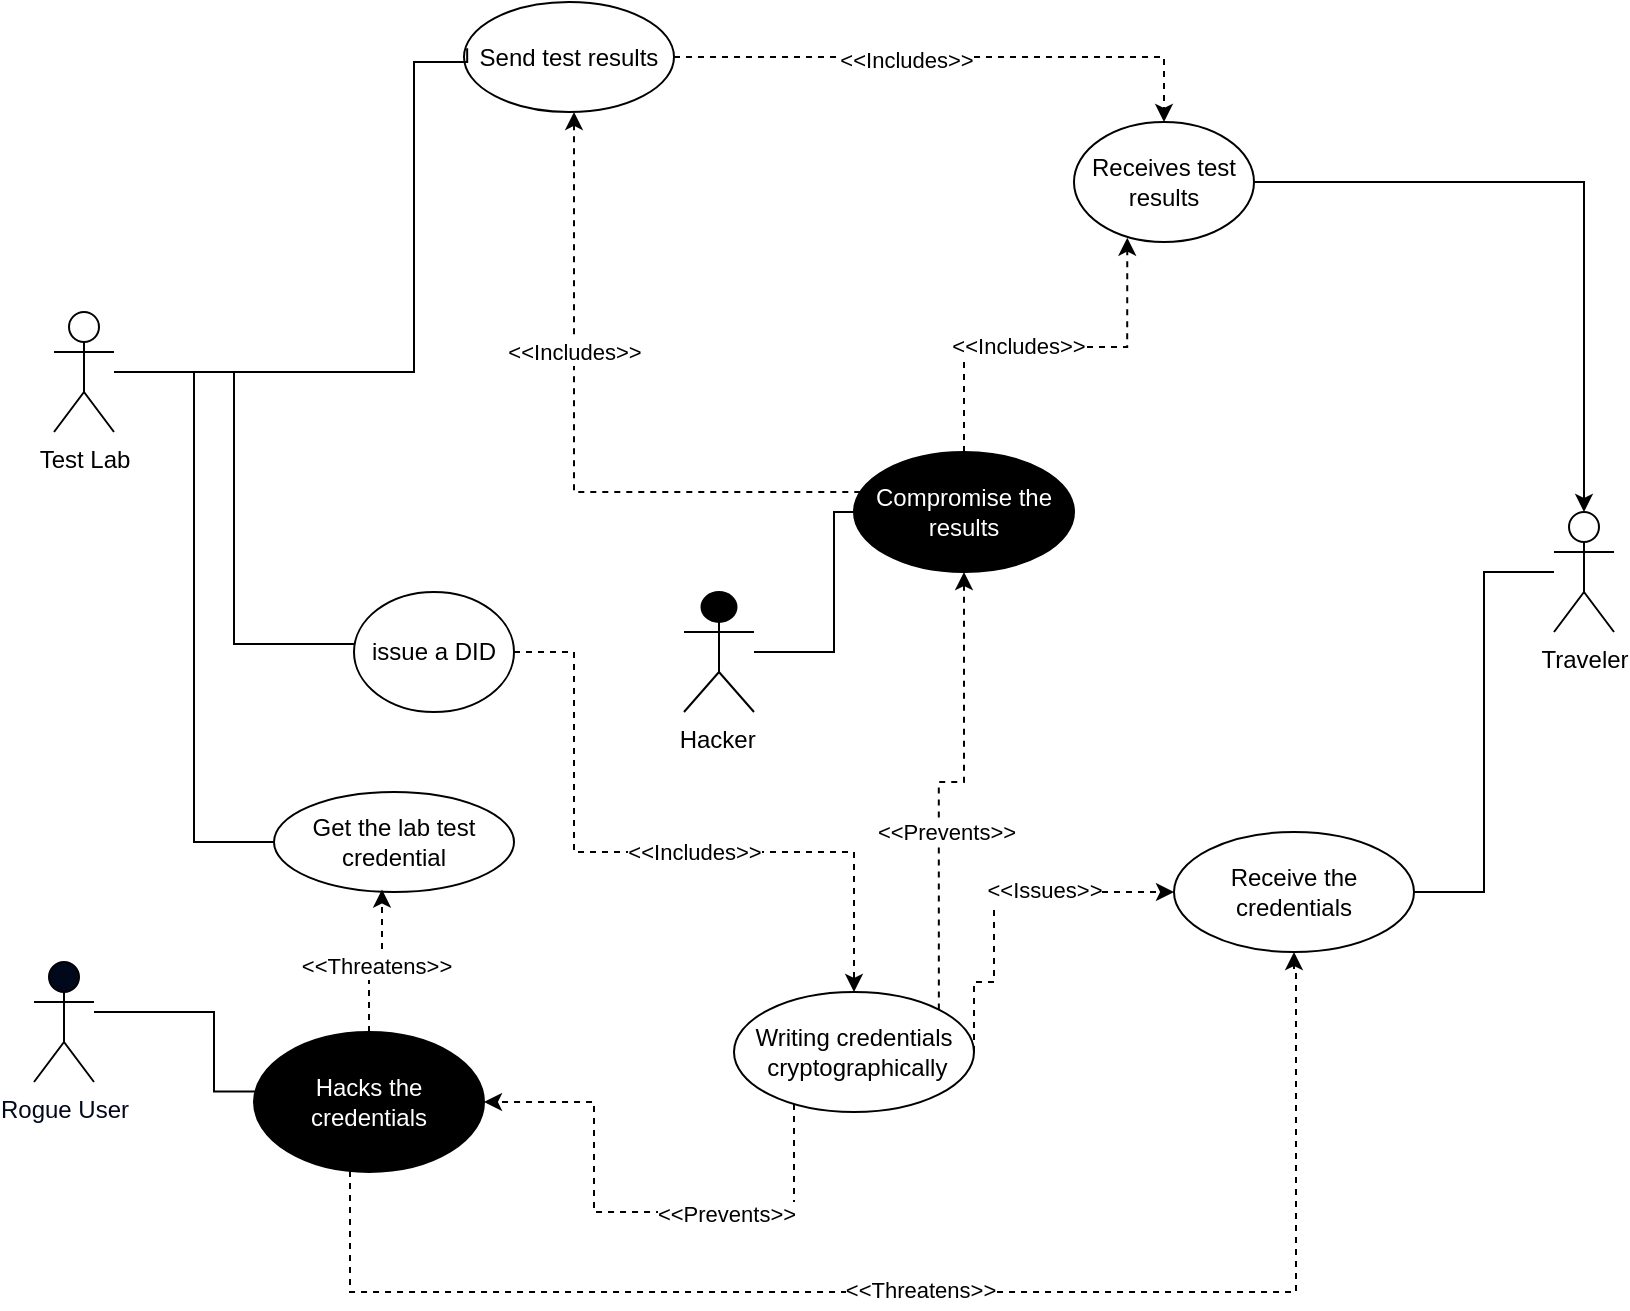 <mxfile version="21.8.0" type="github">
  <diagram name="Page-1" id="hHoQwFloUAMHd9b8XSfH">
    <mxGraphModel dx="1108" dy="1767" grid="1" gridSize="10" guides="1" tooltips="1" connect="1" arrows="1" fold="1" page="1" pageScale="1" pageWidth="850" pageHeight="1100" math="0" shadow="0">
      <root>
        <mxCell id="0" />
        <mxCell id="1" parent="0" />
        <mxCell id="bgF9OY12VIYj5gz-CZeS-50" style="edgeStyle=orthogonalEdgeStyle;rounded=0;orthogonalLoop=1;jettySize=auto;html=1;entryX=0;entryY=0.5;entryDx=0;entryDy=0;endArrow=none;endFill=0;" edge="1" parent="1" source="bgF9OY12VIYj5gz-CZeS-1" target="bgF9OY12VIYj5gz-CZeS-15">
          <mxGeometry relative="1" as="geometry" />
        </mxCell>
        <mxCell id="bgF9OY12VIYj5gz-CZeS-1" value="Test Lab" style="shape=umlActor;verticalLabelPosition=bottom;verticalAlign=top;html=1;outlineConnect=0;" vertex="1" parent="1">
          <mxGeometry x="80" y="-60" width="30" height="60" as="geometry" />
        </mxCell>
        <mxCell id="bgF9OY12VIYj5gz-CZeS-3" value="issue a DID" style="ellipse;whiteSpace=wrap;html=1;" vertex="1" parent="1">
          <mxGeometry x="230" y="80" width="80" height="60" as="geometry" />
        </mxCell>
        <mxCell id="bgF9OY12VIYj5gz-CZeS-47" style="edgeStyle=orthogonalEdgeStyle;rounded=0;orthogonalLoop=1;jettySize=auto;html=1;entryX=1;entryY=0.5;entryDx=0;entryDy=0;endArrow=none;endFill=0;" edge="1" parent="1" source="bgF9OY12VIYj5gz-CZeS-6" target="bgF9OY12VIYj5gz-CZeS-46">
          <mxGeometry relative="1" as="geometry" />
        </mxCell>
        <object label="Traveler" id="bgF9OY12VIYj5gz-CZeS-6">
          <mxCell style="shape=umlActor;verticalLabelPosition=bottom;verticalAlign=top;html=1;outlineConnect=0;" vertex="1" parent="1">
            <mxGeometry x="830" y="40" width="30" height="60" as="geometry" />
          </mxCell>
        </object>
        <mxCell id="bgF9OY12VIYj5gz-CZeS-39" style="edgeStyle=orthogonalEdgeStyle;rounded=0;orthogonalLoop=1;jettySize=auto;html=1;dashed=1;entryX=1;entryY=0.5;entryDx=0;entryDy=0;" edge="1" parent="1" source="bgF9OY12VIYj5gz-CZeS-14" target="bgF9OY12VIYj5gz-CZeS-28">
          <mxGeometry relative="1" as="geometry">
            <mxPoint x="340" y="290" as="targetPoint" />
            <Array as="points">
              <mxPoint x="450" y="390" />
              <mxPoint x="350" y="390" />
              <mxPoint x="350" y="335" />
            </Array>
          </mxGeometry>
        </mxCell>
        <mxCell id="bgF9OY12VIYj5gz-CZeS-40" value="&amp;lt;&amp;lt;Prevents&amp;gt;&amp;gt;" style="edgeLabel;html=1;align=center;verticalAlign=middle;resizable=0;points=[];" vertex="1" connectable="0" parent="bgF9OY12VIYj5gz-CZeS-39">
          <mxGeometry x="-0.33" y="1" relative="1" as="geometry">
            <mxPoint as="offset" />
          </mxGeometry>
        </mxCell>
        <mxCell id="bgF9OY12VIYj5gz-CZeS-51" style="edgeStyle=orthogonalEdgeStyle;rounded=0;orthogonalLoop=1;jettySize=auto;html=1;dashed=1;exitX=1;exitY=0.5;exitDx=0;exitDy=0;entryX=0;entryY=0.5;entryDx=0;entryDy=0;" edge="1" parent="1" source="bgF9OY12VIYj5gz-CZeS-14" target="bgF9OY12VIYj5gz-CZeS-46">
          <mxGeometry relative="1" as="geometry">
            <mxPoint x="630" y="230" as="targetPoint" />
            <Array as="points">
              <mxPoint x="550" y="275" />
              <mxPoint x="550" y="230" />
            </Array>
          </mxGeometry>
        </mxCell>
        <mxCell id="bgF9OY12VIYj5gz-CZeS-52" value="&amp;lt;&amp;lt;Issues&amp;gt;&amp;gt;" style="edgeLabel;html=1;align=center;verticalAlign=middle;resizable=0;points=[];" vertex="1" connectable="0" parent="bgF9OY12VIYj5gz-CZeS-51">
          <mxGeometry x="0.28" y="1" relative="1" as="geometry">
            <mxPoint as="offset" />
          </mxGeometry>
        </mxCell>
        <mxCell id="bgF9OY12VIYj5gz-CZeS-81" style="edgeStyle=orthogonalEdgeStyle;rounded=0;orthogonalLoop=1;jettySize=auto;html=1;exitX=1;exitY=0;exitDx=0;exitDy=0;entryX=0.5;entryY=1;entryDx=0;entryDy=0;dashed=1;" edge="1" parent="1" source="bgF9OY12VIYj5gz-CZeS-14" target="bgF9OY12VIYj5gz-CZeS-74">
          <mxGeometry relative="1" as="geometry" />
        </mxCell>
        <mxCell id="bgF9OY12VIYj5gz-CZeS-82" value="&amp;lt;&amp;lt;Prevents&amp;gt;&amp;gt;" style="edgeLabel;html=1;align=center;verticalAlign=middle;resizable=0;points=[];" vertex="1" connectable="0" parent="bgF9OY12VIYj5gz-CZeS-81">
          <mxGeometry x="-0.12" y="-3" relative="1" as="geometry">
            <mxPoint y="13" as="offset" />
          </mxGeometry>
        </mxCell>
        <mxCell id="bgF9OY12VIYj5gz-CZeS-14" value="Writing credentials &amp;nbsp;cryptographically" style="ellipse;whiteSpace=wrap;html=1;" vertex="1" parent="1">
          <mxGeometry x="420" y="280" width="120" height="60" as="geometry" />
        </mxCell>
        <mxCell id="bgF9OY12VIYj5gz-CZeS-15" value="Get the lab test credential" style="ellipse;whiteSpace=wrap;html=1;" vertex="1" parent="1">
          <mxGeometry x="190" y="180" width="120" height="50" as="geometry" />
        </mxCell>
        <mxCell id="bgF9OY12VIYj5gz-CZeS-17" value="Receives test results" style="ellipse;whiteSpace=wrap;html=1;" vertex="1" parent="1">
          <mxGeometry x="590" y="-155" width="90" height="60" as="geometry" />
        </mxCell>
        <mxCell id="bgF9OY12VIYj5gz-CZeS-22" value="&lt;font color=&quot;#00091c&quot;&gt;Rogue User&lt;/font&gt;" style="shape=umlActor;verticalLabelPosition=bottom;verticalAlign=top;html=1;outlineConnect=0;fillColor=#00091C;fontColor=#ffffff;strokeColor=#000000;" vertex="1" parent="1">
          <mxGeometry x="70" y="265" width="30" height="60" as="geometry" />
        </mxCell>
        <mxCell id="bgF9OY12VIYj5gz-CZeS-24" value="" style="edgeStyle=orthogonalEdgeStyle;rounded=0;orthogonalLoop=1;jettySize=auto;html=1;entryX=0.025;entryY=0.425;entryDx=0;entryDy=0;entryPerimeter=0;endArrow=none;endFill=0;" edge="1" parent="1" source="bgF9OY12VIYj5gz-CZeS-22" target="bgF9OY12VIYj5gz-CZeS-28">
          <mxGeometry relative="1" as="geometry">
            <mxPoint x="260" y="460" as="targetPoint" />
            <Array as="points">
              <mxPoint x="160" y="290" />
              <mxPoint x="160" y="330" />
            </Array>
          </mxGeometry>
        </mxCell>
        <mxCell id="bgF9OY12VIYj5gz-CZeS-27" style="edgeStyle=orthogonalEdgeStyle;rounded=0;orthogonalLoop=1;jettySize=auto;html=1;entryX=0.5;entryY=0;entryDx=0;entryDy=0;dashed=1;exitX=1;exitY=0.5;exitDx=0;exitDy=0;" edge="1" parent="1" source="bgF9OY12VIYj5gz-CZeS-3" target="bgF9OY12VIYj5gz-CZeS-14">
          <mxGeometry relative="1" as="geometry">
            <Array as="points">
              <mxPoint x="340" y="110" />
              <mxPoint x="340" y="210" />
              <mxPoint x="480" y="210" />
            </Array>
          </mxGeometry>
        </mxCell>
        <mxCell id="bgF9OY12VIYj5gz-CZeS-36" value="&amp;lt;&amp;lt;Includes&amp;gt;&amp;gt;" style="edgeLabel;html=1;align=center;verticalAlign=middle;resizable=0;points=[];" vertex="1" connectable="0" parent="bgF9OY12VIYj5gz-CZeS-27">
          <mxGeometry x="-0.152" y="3" relative="1" as="geometry">
            <mxPoint x="46" y="3" as="offset" />
          </mxGeometry>
        </mxCell>
        <mxCell id="bgF9OY12VIYj5gz-CZeS-72" style="edgeStyle=orthogonalEdgeStyle;rounded=0;orthogonalLoop=1;jettySize=auto;html=1;entryX=0.5;entryY=1;entryDx=0;entryDy=0;dashed=1;" edge="1" parent="1" source="bgF9OY12VIYj5gz-CZeS-28" target="bgF9OY12VIYj5gz-CZeS-46">
          <mxGeometry relative="1" as="geometry">
            <mxPoint x="700" y="280" as="targetPoint" />
            <Array as="points">
              <mxPoint x="228" y="430" />
              <mxPoint x="701" y="430" />
              <mxPoint x="701" y="270" />
            </Array>
          </mxGeometry>
        </mxCell>
        <mxCell id="bgF9OY12VIYj5gz-CZeS-73" value="&amp;lt;&amp;lt;Threatens&amp;gt;&amp;gt;" style="edgeLabel;html=1;align=center;verticalAlign=middle;resizable=0;points=[];" vertex="1" connectable="0" parent="bgF9OY12VIYj5gz-CZeS-72">
          <mxGeometry x="-0.019" y="1" relative="1" as="geometry">
            <mxPoint as="offset" />
          </mxGeometry>
        </mxCell>
        <mxCell id="bgF9OY12VIYj5gz-CZeS-28" value="&lt;font color=&quot;#ffffff&quot;&gt;Hacks the credentials&lt;/font&gt;" style="ellipse;whiteSpace=wrap;html=1;fillColor=#000000;" vertex="1" parent="1">
          <mxGeometry x="180" y="300" width="115" height="70" as="geometry" />
        </mxCell>
        <mxCell id="bgF9OY12VIYj5gz-CZeS-29" style="edgeStyle=orthogonalEdgeStyle;rounded=0;orthogonalLoop=1;jettySize=auto;html=1;entryX=0.45;entryY=0.975;entryDx=0;entryDy=0;entryPerimeter=0;dashed=1;" edge="1" parent="1" source="bgF9OY12VIYj5gz-CZeS-28" target="bgF9OY12VIYj5gz-CZeS-15">
          <mxGeometry relative="1" as="geometry" />
        </mxCell>
        <mxCell id="bgF9OY12VIYj5gz-CZeS-31" value="&amp;lt;&amp;lt;Threatens&amp;gt;&amp;gt;" style="edgeLabel;html=1;align=center;verticalAlign=middle;resizable=0;points=[];" vertex="1" connectable="0" parent="bgF9OY12VIYj5gz-CZeS-29">
          <mxGeometry x="-0.134" y="-2" relative="1" as="geometry">
            <mxPoint x="1" as="offset" />
          </mxGeometry>
        </mxCell>
        <mxCell id="bgF9OY12VIYj5gz-CZeS-46" value="Receive the credentials" style="ellipse;whiteSpace=wrap;html=1;" vertex="1" parent="1">
          <mxGeometry x="640" y="200" width="120" height="60" as="geometry" />
        </mxCell>
        <mxCell id="bgF9OY12VIYj5gz-CZeS-59" style="edgeStyle=orthogonalEdgeStyle;rounded=0;orthogonalLoop=1;jettySize=auto;html=1;entryX=0;entryY=0.433;entryDx=0;entryDy=0;entryPerimeter=0;endArrow=none;endFill=0;" edge="1" parent="1" source="bgF9OY12VIYj5gz-CZeS-1" target="bgF9OY12VIYj5gz-CZeS-3">
          <mxGeometry relative="1" as="geometry" />
        </mxCell>
        <mxCell id="bgF9OY12VIYj5gz-CZeS-62" style="edgeStyle=orthogonalEdgeStyle;rounded=0;orthogonalLoop=1;jettySize=auto;html=1;exitX=1;exitY=0.5;exitDx=0;exitDy=0;dashed=1;" edge="1" parent="1" source="bgF9OY12VIYj5gz-CZeS-60" target="bgF9OY12VIYj5gz-CZeS-17">
          <mxGeometry relative="1" as="geometry" />
        </mxCell>
        <mxCell id="bgF9OY12VIYj5gz-CZeS-63" value="&amp;lt;&amp;lt;Includes&amp;gt;&amp;gt;" style="edgeLabel;html=1;align=center;verticalAlign=middle;resizable=0;points=[];" vertex="1" connectable="0" parent="bgF9OY12VIYj5gz-CZeS-62">
          <mxGeometry x="-0.167" y="-1" relative="1" as="geometry">
            <mxPoint as="offset" />
          </mxGeometry>
        </mxCell>
        <mxCell id="bgF9OY12VIYj5gz-CZeS-60" value="Send test results" style="ellipse;whiteSpace=wrap;html=1;" vertex="1" parent="1">
          <mxGeometry x="285" y="-215" width="105" height="55" as="geometry" />
        </mxCell>
        <mxCell id="bgF9OY12VIYj5gz-CZeS-61" style="edgeStyle=orthogonalEdgeStyle;rounded=0;orthogonalLoop=1;jettySize=auto;html=1;entryX=0.015;entryY=0.421;entryDx=0;entryDy=0;entryPerimeter=0;endArrow=none;endFill=0;" edge="1" parent="1" source="bgF9OY12VIYj5gz-CZeS-1" target="bgF9OY12VIYj5gz-CZeS-60">
          <mxGeometry relative="1" as="geometry">
            <Array as="points">
              <mxPoint x="260" y="-30" />
              <mxPoint x="260" y="-185" />
            </Array>
          </mxGeometry>
        </mxCell>
        <mxCell id="bgF9OY12VIYj5gz-CZeS-75" style="edgeStyle=orthogonalEdgeStyle;rounded=0;orthogonalLoop=1;jettySize=auto;html=1;entryX=0;entryY=0.5;entryDx=0;entryDy=0;endArrow=none;endFill=0;" edge="1" parent="1" source="bgF9OY12VIYj5gz-CZeS-64" target="bgF9OY12VIYj5gz-CZeS-74">
          <mxGeometry relative="1" as="geometry">
            <Array as="points">
              <mxPoint x="470" y="110" />
              <mxPoint x="470" y="40" />
            </Array>
          </mxGeometry>
        </mxCell>
        <mxCell id="bgF9OY12VIYj5gz-CZeS-64" value="Hacker&amp;nbsp;" style="shape=umlActor;verticalLabelPosition=bottom;verticalAlign=top;html=1;outlineConnect=0;fillColor=#000000;" vertex="1" parent="1">
          <mxGeometry x="395" y="80" width="35" height="60" as="geometry" />
        </mxCell>
        <mxCell id="bgF9OY12VIYj5gz-CZeS-70" style="edgeStyle=orthogonalEdgeStyle;rounded=0;orthogonalLoop=1;jettySize=auto;html=1;entryX=0.5;entryY=0;entryDx=0;entryDy=0;entryPerimeter=0;" edge="1" parent="1" source="bgF9OY12VIYj5gz-CZeS-17" target="bgF9OY12VIYj5gz-CZeS-6">
          <mxGeometry relative="1" as="geometry" />
        </mxCell>
        <mxCell id="bgF9OY12VIYj5gz-CZeS-78" style="edgeStyle=orthogonalEdgeStyle;rounded=0;orthogonalLoop=1;jettySize=auto;html=1;dashed=1;" edge="1" parent="1" source="bgF9OY12VIYj5gz-CZeS-74" target="bgF9OY12VIYj5gz-CZeS-60">
          <mxGeometry relative="1" as="geometry">
            <Array as="points">
              <mxPoint x="340" y="30" />
            </Array>
          </mxGeometry>
        </mxCell>
        <mxCell id="bgF9OY12VIYj5gz-CZeS-79" value="&amp;lt;&amp;lt;Includes&amp;gt;&amp;gt;" style="edgeLabel;html=1;align=center;verticalAlign=middle;resizable=0;points=[];" vertex="1" connectable="0" parent="bgF9OY12VIYj5gz-CZeS-78">
          <mxGeometry x="0.282" relative="1" as="geometry">
            <mxPoint as="offset" />
          </mxGeometry>
        </mxCell>
        <mxCell id="bgF9OY12VIYj5gz-CZeS-74" value="&lt;font color=&quot;#ffffff&quot;&gt;Compromise the results&lt;/font&gt;" style="ellipse;whiteSpace=wrap;html=1;fillColor=#000000;" vertex="1" parent="1">
          <mxGeometry x="480" y="10" width="110" height="60" as="geometry" />
        </mxCell>
        <mxCell id="bgF9OY12VIYj5gz-CZeS-77" style="edgeStyle=orthogonalEdgeStyle;rounded=0;orthogonalLoop=1;jettySize=auto;html=1;entryX=0.296;entryY=0.964;entryDx=0;entryDy=0;entryPerimeter=0;dashed=1;" edge="1" parent="1" source="bgF9OY12VIYj5gz-CZeS-74" target="bgF9OY12VIYj5gz-CZeS-17">
          <mxGeometry relative="1" as="geometry" />
        </mxCell>
        <mxCell id="bgF9OY12VIYj5gz-CZeS-80" value="&amp;lt;&amp;lt;Includes&amp;gt;&amp;gt;" style="edgeLabel;html=1;align=center;verticalAlign=middle;resizable=0;points=[];" vertex="1" connectable="0" parent="bgF9OY12VIYj5gz-CZeS-77">
          <mxGeometry x="-0.161" y="1" relative="1" as="geometry">
            <mxPoint as="offset" />
          </mxGeometry>
        </mxCell>
      </root>
    </mxGraphModel>
  </diagram>
</mxfile>
